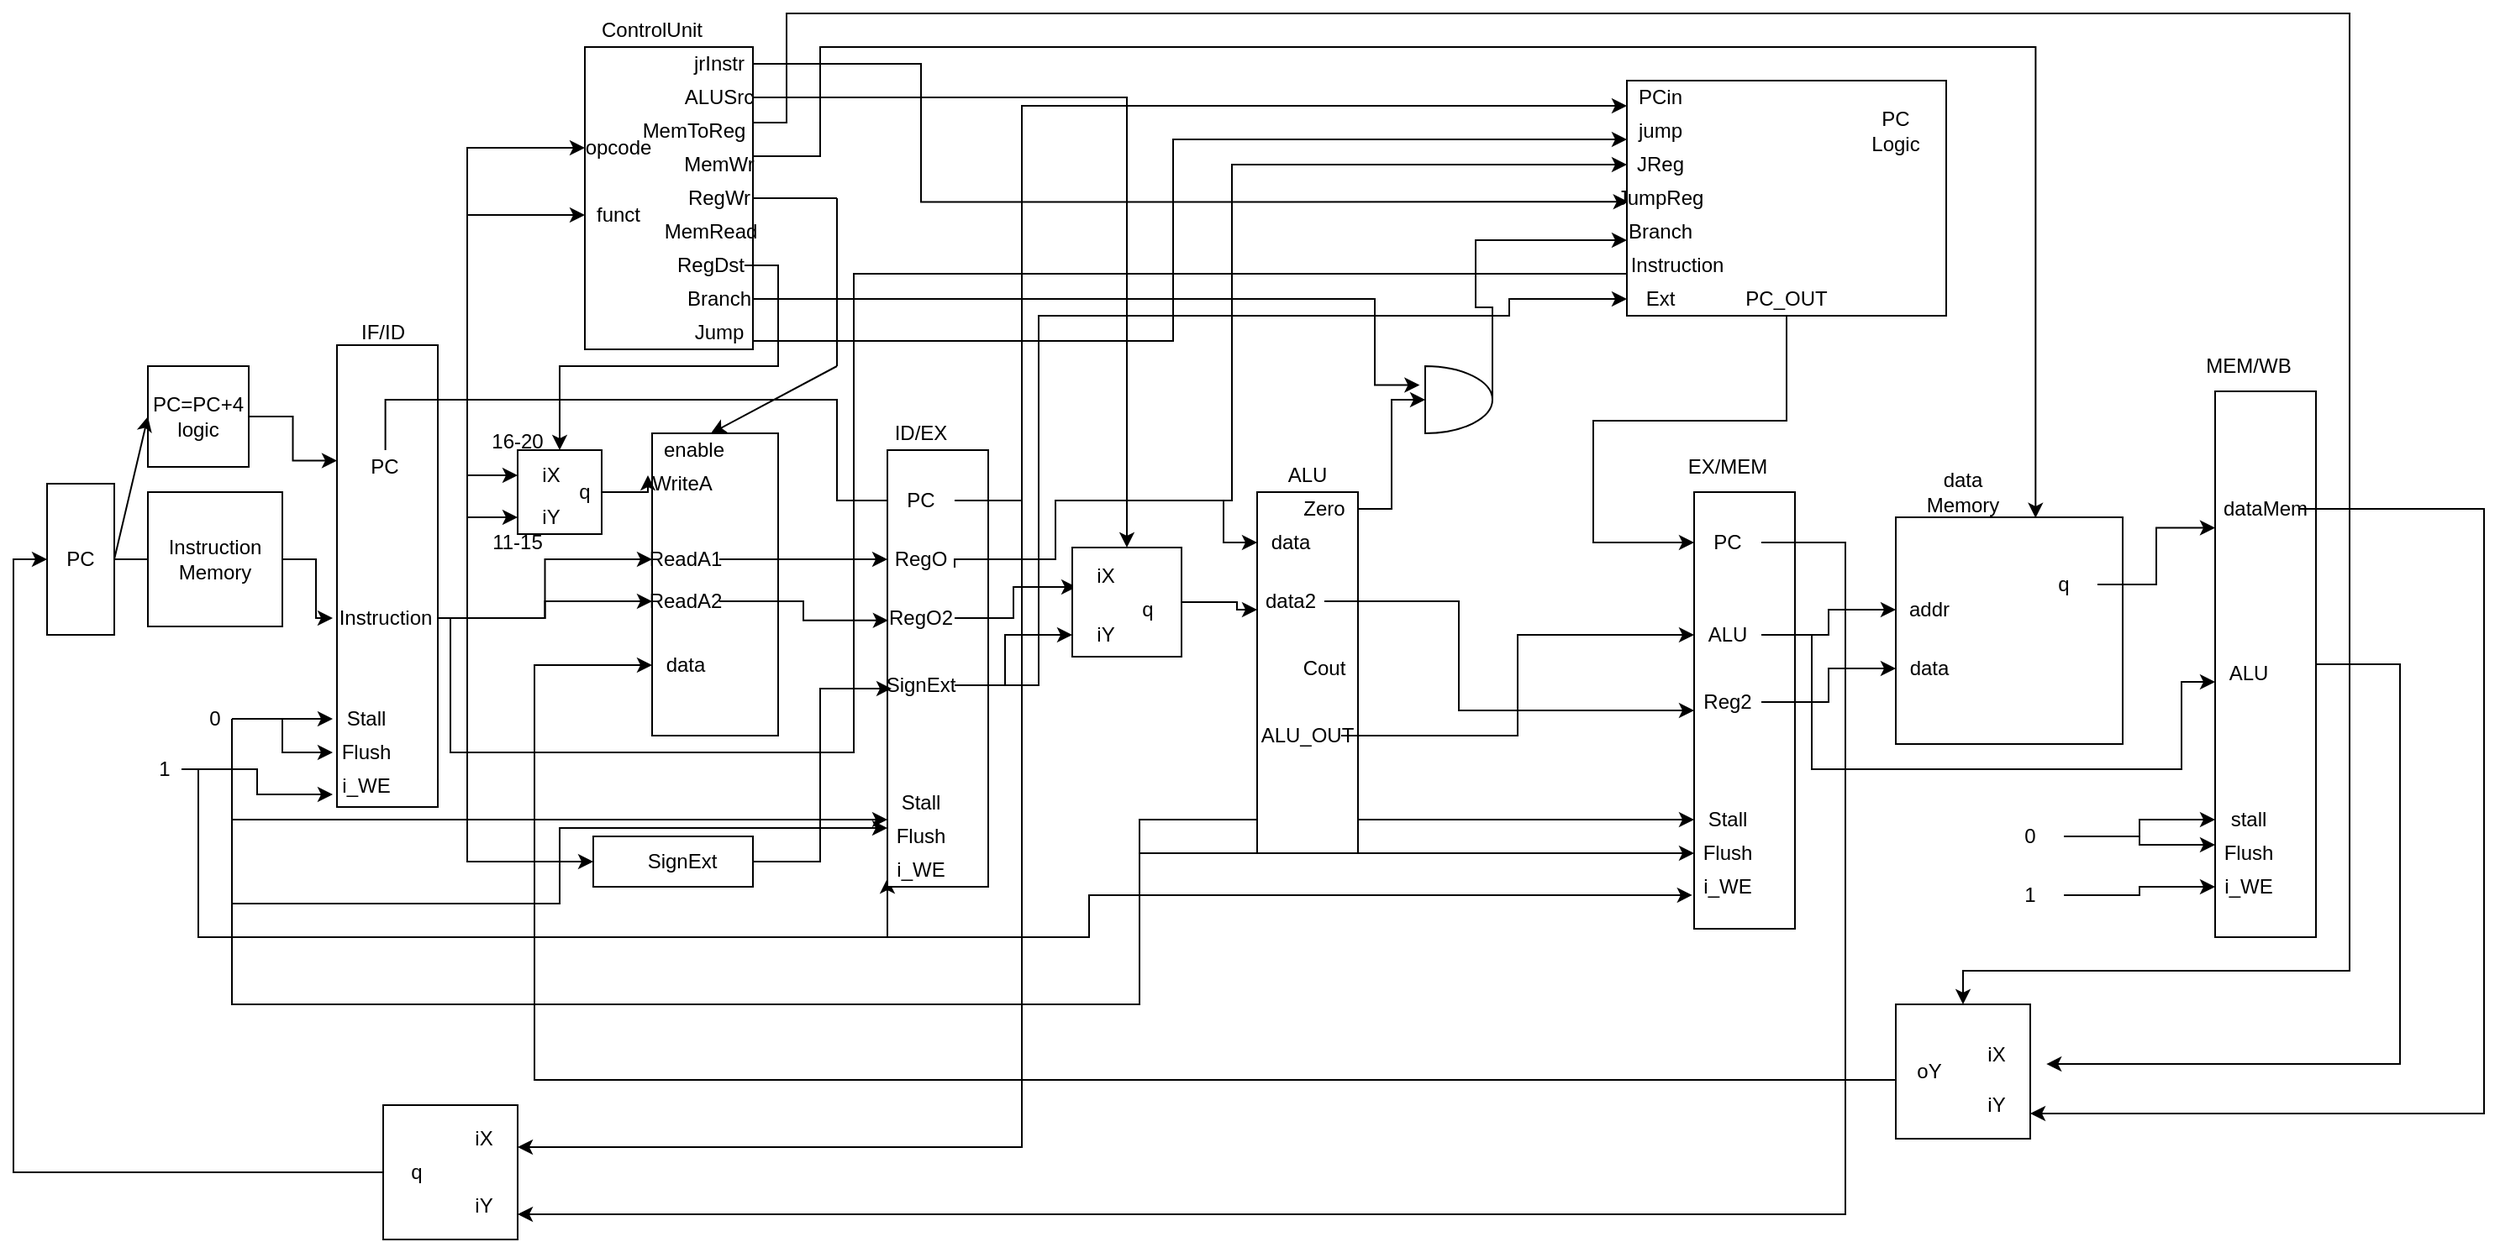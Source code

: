 <mxfile version="13.9.6" type="google"><diagram id="ndDRJe7WJ6KSPWwkgQ4F" name="Page-1"><mxGraphModel dx="1468" dy="739" grid="1" gridSize="10" guides="1" tooltips="1" connect="1" arrows="1" fold="1" page="1" pageScale="1" pageWidth="1600" pageHeight="1600" math="0" shadow="0"><root><mxCell id="0"/><mxCell id="1" parent="0"/><mxCell id="_NeTE5rTKOByH7J8BRmV-8" value="" style="rounded=0;whiteSpace=wrap;html=1;rotation=-90;" vertex="1" parent="1"><mxGeometry x="115" y="315" width="275" height="60" as="geometry"/></mxCell><mxCell id="_NeTE5rTKOByH7J8BRmV-23" value="" style="rounded=0;whiteSpace=wrap;html=1;direction=south;" vertex="1" parent="1"><mxGeometry x="370" y="30" width="100" height="180" as="geometry"/></mxCell><mxCell id="_NeTE5rTKOByH7J8BRmV-2" value="PC" style="rounded=0;whiteSpace=wrap;html=1;direction=south;" vertex="1" parent="1"><mxGeometry x="50" y="290" width="40" height="90" as="geometry"/></mxCell><mxCell id="_NeTE5rTKOByH7J8BRmV-51" style="edgeStyle=orthogonalEdgeStyle;rounded=0;orthogonalLoop=1;jettySize=auto;html=1;entryX=0;entryY=0.5;entryDx=0;entryDy=0;" edge="1" parent="1" source="_NeTE5rTKOByH7J8BRmV-3" target="_NeTE5rTKOByH7J8BRmV-11"><mxGeometry relative="1" as="geometry"/></mxCell><mxCell id="_NeTE5rTKOByH7J8BRmV-3" value="Instruction Memory" style="whiteSpace=wrap;html=1;aspect=fixed;" vertex="1" parent="1"><mxGeometry x="110" y="295" width="80" height="80" as="geometry"/></mxCell><mxCell id="_NeTE5rTKOByH7J8BRmV-4" value="" style="endArrow=none;html=1;exitX=0.5;exitY=0;exitDx=0;exitDy=0;entryX=0;entryY=0.5;entryDx=0;entryDy=0;" edge="1" parent="1" source="_NeTE5rTKOByH7J8BRmV-2" target="_NeTE5rTKOByH7J8BRmV-3"><mxGeometry width="50" height="50" relative="1" as="geometry"><mxPoint x="400" y="370" as="sourcePoint"/><mxPoint x="450" y="320" as="targetPoint"/><Array as="points"/></mxGeometry></mxCell><mxCell id="_NeTE5rTKOByH7J8BRmV-12" style="edgeStyle=orthogonalEdgeStyle;rounded=0;orthogonalLoop=1;jettySize=auto;html=1;exitX=1;exitY=0.5;exitDx=0;exitDy=0;entryX=0.75;entryY=0;entryDx=0;entryDy=0;" edge="1" parent="1" source="_NeTE5rTKOByH7J8BRmV-5" target="_NeTE5rTKOByH7J8BRmV-8"><mxGeometry relative="1" as="geometry"/></mxCell><mxCell id="_NeTE5rTKOByH7J8BRmV-5" value="PC=PC+4 logic" style="whiteSpace=wrap;html=1;aspect=fixed;" vertex="1" parent="1"><mxGeometry x="110" y="220" width="60" height="60" as="geometry"/></mxCell><mxCell id="_NeTE5rTKOByH7J8BRmV-7" value="" style="endArrow=classic;html=1;entryX=0;entryY=0.5;entryDx=0;entryDy=0;exitX=0.5;exitY=0;exitDx=0;exitDy=0;" edge="1" parent="1" source="_NeTE5rTKOByH7J8BRmV-2" target="_NeTE5rTKOByH7J8BRmV-5"><mxGeometry width="50" height="50" relative="1" as="geometry"><mxPoint x="400" y="360" as="sourcePoint"/><mxPoint x="450" y="310" as="targetPoint"/><Array as="points"/></mxGeometry></mxCell><mxCell id="_NeTE5rTKOByH7J8BRmV-9" value="IF/ID" style="text;html=1;strokeColor=none;fillColor=none;align=center;verticalAlign=middle;whiteSpace=wrap;rounded=0;" vertex="1" parent="1"><mxGeometry x="230" y="190" width="40" height="20" as="geometry"/></mxCell><mxCell id="_NeTE5rTKOByH7J8BRmV-77" style="edgeStyle=orthogonalEdgeStyle;rounded=0;orthogonalLoop=1;jettySize=auto;html=1;entryX=0.123;entryY=0.958;entryDx=0;entryDy=0;entryPerimeter=0;" edge="1" parent="1" source="_NeTE5rTKOByH7J8BRmV-10" target="_NeTE5rTKOByH7J8BRmV-72"><mxGeometry relative="1" as="geometry"><Array as="points"><mxPoint x="251" y="240"/><mxPoint x="520" y="240"/><mxPoint x="520" y="300"/><mxPoint x="585" y="300"/><mxPoint x="585" y="302"/></Array></mxGeometry></mxCell><mxCell id="_NeTE5rTKOByH7J8BRmV-10" value="PC" style="text;html=1;strokeColor=none;fillColor=none;align=center;verticalAlign=middle;whiteSpace=wrap;rounded=0;" vertex="1" parent="1"><mxGeometry x="231.25" y="270" width="40" height="20" as="geometry"/></mxCell><mxCell id="_NeTE5rTKOByH7J8BRmV-20" style="edgeStyle=orthogonalEdgeStyle;rounded=0;orthogonalLoop=1;jettySize=auto;html=1;entryX=0;entryY=0.5;entryDx=0;entryDy=0;" edge="1" parent="1" source="_NeTE5rTKOByH7J8BRmV-11" target="_NeTE5rTKOByH7J8BRmV-17"><mxGeometry relative="1" as="geometry"><Array as="points"><mxPoint x="300" y="370"/><mxPoint x="300" y="130"/></Array></mxGeometry></mxCell><mxCell id="_NeTE5rTKOByH7J8BRmV-21" style="edgeStyle=orthogonalEdgeStyle;rounded=0;orthogonalLoop=1;jettySize=auto;html=1;exitX=1;exitY=0.5;exitDx=0;exitDy=0;entryX=0;entryY=0.5;entryDx=0;entryDy=0;" edge="1" parent="1" source="_NeTE5rTKOByH7J8BRmV-11" target="_NeTE5rTKOByH7J8BRmV-18"><mxGeometry relative="1" as="geometry"><Array as="points"><mxPoint x="300" y="370"/><mxPoint x="300" y="90"/></Array></mxGeometry></mxCell><mxCell id="_NeTE5rTKOByH7J8BRmV-44" style="edgeStyle=orthogonalEdgeStyle;rounded=0;orthogonalLoop=1;jettySize=auto;html=1;exitX=1;exitY=0.5;exitDx=0;exitDy=0;entryX=0;entryY=0.5;entryDx=0;entryDy=0;" edge="1" parent="1" source="_NeTE5rTKOByH7J8BRmV-11" target="_NeTE5rTKOByH7J8BRmV-42"><mxGeometry relative="1" as="geometry"><Array as="points"><mxPoint x="300" y="370"/><mxPoint x="300" y="285"/></Array></mxGeometry></mxCell><mxCell id="_NeTE5rTKOByH7J8BRmV-45" style="edgeStyle=orthogonalEdgeStyle;rounded=0;orthogonalLoop=1;jettySize=auto;html=1;exitX=1;exitY=0.5;exitDx=0;exitDy=0;entryX=0;entryY=0.5;entryDx=0;entryDy=0;" edge="1" parent="1" source="_NeTE5rTKOByH7J8BRmV-11" target="_NeTE5rTKOByH7J8BRmV-43"><mxGeometry relative="1" as="geometry"><Array as="points"><mxPoint x="300" y="370"/><mxPoint x="300" y="310"/></Array></mxGeometry></mxCell><mxCell id="_NeTE5rTKOByH7J8BRmV-70" style="edgeStyle=orthogonalEdgeStyle;rounded=0;orthogonalLoop=1;jettySize=auto;html=1;exitX=1;exitY=0.5;exitDx=0;exitDy=0;entryX=0;entryY=0.5;entryDx=0;entryDy=0;" edge="1" parent="1" source="_NeTE5rTKOByH7J8BRmV-11" target="_NeTE5rTKOByH7J8BRmV-56"><mxGeometry relative="1" as="geometry"/></mxCell><mxCell id="_NeTE5rTKOByH7J8BRmV-71" style="edgeStyle=orthogonalEdgeStyle;rounded=0;orthogonalLoop=1;jettySize=auto;html=1;entryX=0;entryY=0.5;entryDx=0;entryDy=0;" edge="1" parent="1" source="_NeTE5rTKOByH7J8BRmV-11" target="_NeTE5rTKOByH7J8BRmV-57"><mxGeometry relative="1" as="geometry"/></mxCell><mxCell id="_NeTE5rTKOByH7J8BRmV-75" style="edgeStyle=orthogonalEdgeStyle;rounded=0;orthogonalLoop=1;jettySize=auto;html=1;exitX=1;exitY=0.5;exitDx=0;exitDy=0;entryX=0;entryY=0.5;entryDx=0;entryDy=0;" edge="1" parent="1" source="_NeTE5rTKOByH7J8BRmV-11" target="_NeTE5rTKOByH7J8BRmV-73"><mxGeometry relative="1" as="geometry"><Array as="points"><mxPoint x="300" y="370"/><mxPoint x="300" y="515"/></Array></mxGeometry></mxCell><mxCell id="_NeTE5rTKOByH7J8BRmV-122" style="edgeStyle=orthogonalEdgeStyle;rounded=0;orthogonalLoop=1;jettySize=auto;html=1;entryX=0;entryY=0.75;entryDx=0;entryDy=0;" edge="1" parent="1" source="_NeTE5rTKOByH7J8BRmV-11" target="_NeTE5rTKOByH7J8BRmV-121"><mxGeometry relative="1" as="geometry"><Array as="points"><mxPoint x="290" y="370"/><mxPoint x="290" y="450"/><mxPoint x="530" y="450"/><mxPoint x="530" y="165"/></Array></mxGeometry></mxCell><mxCell id="_NeTE5rTKOByH7J8BRmV-11" value="Instruction" style="text;html=1;strokeColor=none;fillColor=none;align=center;verticalAlign=middle;whiteSpace=wrap;rounded=0;" vertex="1" parent="1"><mxGeometry x="220" y="350" width="62.5" height="40" as="geometry"/></mxCell><mxCell id="_NeTE5rTKOByH7J8BRmV-16" value="ControlUnit" style="text;html=1;strokeColor=none;fillColor=none;align=center;verticalAlign=middle;whiteSpace=wrap;rounded=0;" vertex="1" parent="1"><mxGeometry x="390" y="10" width="40" height="20" as="geometry"/></mxCell><mxCell id="_NeTE5rTKOByH7J8BRmV-17" value="funct" style="text;html=1;strokeColor=none;fillColor=none;align=center;verticalAlign=middle;whiteSpace=wrap;rounded=0;" vertex="1" parent="1"><mxGeometry x="370" y="120" width="40" height="20" as="geometry"/></mxCell><mxCell id="_NeTE5rTKOByH7J8BRmV-18" value="opcode" style="text;html=1;strokeColor=none;fillColor=none;align=center;verticalAlign=middle;whiteSpace=wrap;rounded=0;" vertex="1" parent="1"><mxGeometry x="370" y="80" width="40" height="20" as="geometry"/></mxCell><mxCell id="_NeTE5rTKOByH7J8BRmV-120" style="edgeStyle=orthogonalEdgeStyle;rounded=0;orthogonalLoop=1;jettySize=auto;html=1;entryX=0.022;entryY=-0.391;entryDx=0;entryDy=0;entryPerimeter=0;" edge="1" parent="1" source="_NeTE5rTKOByH7J8BRmV-22" target="_NeTE5rTKOByH7J8BRmV-113"><mxGeometry relative="1" as="geometry"><Array as="points"><mxPoint x="570" y="40"/><mxPoint x="570" y="122"/></Array></mxGeometry></mxCell><mxCell id="_NeTE5rTKOByH7J8BRmV-22" value="jrInstr" style="text;html=1;strokeColor=none;fillColor=none;align=center;verticalAlign=middle;whiteSpace=wrap;rounded=0;" vertex="1" parent="1"><mxGeometry x="430" y="30" width="40" height="20" as="geometry"/></mxCell><mxCell id="_NeTE5rTKOByH7J8BRmV-94" style="edgeStyle=orthogonalEdgeStyle;rounded=0;orthogonalLoop=1;jettySize=auto;html=1;entryX=0.5;entryY=0;entryDx=0;entryDy=0;" edge="1" parent="1" source="_NeTE5rTKOByH7J8BRmV-24" target="_NeTE5rTKOByH7J8BRmV-91"><mxGeometry relative="1" as="geometry"><Array as="points"><mxPoint x="692" y="60"/></Array></mxGeometry></mxCell><mxCell id="_NeTE5rTKOByH7J8BRmV-24" value="ALUSrc" style="text;html=1;strokeColor=none;fillColor=none;align=center;verticalAlign=middle;whiteSpace=wrap;rounded=0;" vertex="1" parent="1"><mxGeometry x="430" y="50" width="40" height="20" as="geometry"/></mxCell><mxCell id="_NeTE5rTKOByH7J8BRmV-170" style="edgeStyle=orthogonalEdgeStyle;rounded=0;orthogonalLoop=1;jettySize=auto;html=1;exitX=1;exitY=0.25;exitDx=0;exitDy=0;entryX=0.5;entryY=0;entryDx=0;entryDy=0;" edge="1" parent="1" source="_NeTE5rTKOByH7J8BRmV-25" target="_NeTE5rTKOByH7J8BRmV-167"><mxGeometry relative="1" as="geometry"><Array as="points"><mxPoint x="490" y="75"/><mxPoint x="490" y="10"/><mxPoint x="1420" y="10"/><mxPoint x="1420" y="580"/></Array></mxGeometry></mxCell><mxCell id="_NeTE5rTKOByH7J8BRmV-25" value="MemToReg" style="text;html=1;strokeColor=none;fillColor=none;align=center;verticalAlign=middle;whiteSpace=wrap;rounded=0;" vertex="1" parent="1"><mxGeometry x="400" y="70" width="70" height="20" as="geometry"/></mxCell><mxCell id="_NeTE5rTKOByH7J8BRmV-151" style="edgeStyle=orthogonalEdgeStyle;rounded=0;orthogonalLoop=1;jettySize=auto;html=1;exitX=1;exitY=0.25;exitDx=0;exitDy=0;entryX=0.616;entryY=0.003;entryDx=0;entryDy=0;entryPerimeter=0;" edge="1" parent="1" source="_NeTE5rTKOByH7J8BRmV-26" target="_NeTE5rTKOByH7J8BRmV-145"><mxGeometry relative="1" as="geometry"><Array as="points"><mxPoint x="510" y="95"/><mxPoint x="510" y="30"/><mxPoint x="1233" y="30"/></Array></mxGeometry></mxCell><mxCell id="_NeTE5rTKOByH7J8BRmV-26" value="MemWr" style="text;html=1;strokeColor=none;fillColor=none;align=center;verticalAlign=middle;whiteSpace=wrap;rounded=0;" vertex="1" parent="1"><mxGeometry x="430" y="90" width="40" height="20" as="geometry"/></mxCell><mxCell id="_NeTE5rTKOByH7J8BRmV-27" value="RegWr" style="text;html=1;strokeColor=none;fillColor=none;align=center;verticalAlign=middle;whiteSpace=wrap;rounded=0;" vertex="1" parent="1"><mxGeometry x="430" y="110" width="40" height="20" as="geometry"/></mxCell><mxCell id="_NeTE5rTKOByH7J8BRmV-28" value="i_WE" style="text;html=1;strokeColor=none;fillColor=none;align=center;verticalAlign=middle;whiteSpace=wrap;rounded=0;" vertex="1" parent="1"><mxGeometry x="220" y="460" width="40" height="20" as="geometry"/></mxCell><mxCell id="_NeTE5rTKOByH7J8BRmV-29" value="Flush" style="text;html=1;strokeColor=none;fillColor=none;align=center;verticalAlign=middle;whiteSpace=wrap;rounded=0;" vertex="1" parent="1"><mxGeometry x="220" y="440" width="40" height="20" as="geometry"/></mxCell><mxCell id="_NeTE5rTKOByH7J8BRmV-30" value="Stall" style="text;html=1;strokeColor=none;fillColor=none;align=center;verticalAlign=middle;whiteSpace=wrap;rounded=0;" vertex="1" parent="1"><mxGeometry x="220" y="420" width="40" height="20" as="geometry"/></mxCell><mxCell id="_NeTE5rTKOByH7J8BRmV-32" style="edgeStyle=orthogonalEdgeStyle;rounded=0;orthogonalLoop=1;jettySize=auto;html=1;entryX=0;entryY=0.5;entryDx=0;entryDy=0;" edge="1" parent="1" source="_NeTE5rTKOByH7J8BRmV-31" target="_NeTE5rTKOByH7J8BRmV-30"><mxGeometry relative="1" as="geometry"/></mxCell><mxCell id="_NeTE5rTKOByH7J8BRmV-33" style="edgeStyle=orthogonalEdgeStyle;rounded=0;orthogonalLoop=1;jettySize=auto;html=1;exitX=1;exitY=0.5;exitDx=0;exitDy=0;entryX=0;entryY=0.5;entryDx=0;entryDy=0;" edge="1" parent="1" source="_NeTE5rTKOByH7J8BRmV-31" target="_NeTE5rTKOByH7J8BRmV-29"><mxGeometry relative="1" as="geometry"/></mxCell><mxCell id="_NeTE5rTKOByH7J8BRmV-88" style="edgeStyle=orthogonalEdgeStyle;rounded=0;orthogonalLoop=1;jettySize=auto;html=1;exitX=1;exitY=0.5;exitDx=0;exitDy=0;entryX=0;entryY=0.25;entryDx=0;entryDy=0;" edge="1" parent="1" source="_NeTE5rTKOByH7J8BRmV-31" target="_NeTE5rTKOByH7J8BRmV-86"><mxGeometry relative="1" as="geometry"><Array as="points"><mxPoint x="160" y="540"/><mxPoint x="355" y="540"/><mxPoint x="355" y="495"/></Array></mxGeometry></mxCell><mxCell id="_NeTE5rTKOByH7J8BRmV-89" style="edgeStyle=orthogonalEdgeStyle;rounded=0;orthogonalLoop=1;jettySize=auto;html=1;entryX=0;entryY=0;entryDx=0;entryDy=0;" edge="1" parent="1" source="_NeTE5rTKOByH7J8BRmV-31" target="_NeTE5rTKOByH7J8BRmV-86"><mxGeometry relative="1" as="geometry"><Array as="points"><mxPoint x="160" y="490"/></Array></mxGeometry></mxCell><mxCell id="_NeTE5rTKOByH7J8BRmV-142" style="edgeStyle=orthogonalEdgeStyle;rounded=0;orthogonalLoop=1;jettySize=auto;html=1;entryX=0;entryY=0.5;entryDx=0;entryDy=0;" edge="1" parent="1" source="_NeTE5rTKOByH7J8BRmV-31" target="_NeTE5rTKOByH7J8BRmV-139"><mxGeometry relative="1" as="geometry"><Array as="points"><mxPoint x="160" y="600"/><mxPoint x="700" y="600"/><mxPoint x="700" y="510"/></Array></mxGeometry></mxCell><mxCell id="_NeTE5rTKOByH7J8BRmV-143" style="edgeStyle=orthogonalEdgeStyle;rounded=0;orthogonalLoop=1;jettySize=auto;html=1;entryX=0;entryY=0.5;entryDx=0;entryDy=0;" edge="1" parent="1" source="_NeTE5rTKOByH7J8BRmV-31" target="_NeTE5rTKOByH7J8BRmV-138"><mxGeometry relative="1" as="geometry"><Array as="points"><mxPoint x="160" y="600"/><mxPoint x="700" y="600"/><mxPoint x="700" y="490"/></Array></mxGeometry></mxCell><mxCell id="_NeTE5rTKOByH7J8BRmV-31" value="0" style="text;html=1;strokeColor=none;fillColor=none;align=center;verticalAlign=middle;whiteSpace=wrap;rounded=0;" vertex="1" parent="1"><mxGeometry x="140" y="420" width="20" height="20" as="geometry"/></mxCell><mxCell id="_NeTE5rTKOByH7J8BRmV-35" style="edgeStyle=orthogonalEdgeStyle;rounded=0;orthogonalLoop=1;jettySize=auto;html=1;entryX=0;entryY=0.75;entryDx=0;entryDy=0;" edge="1" parent="1" source="_NeTE5rTKOByH7J8BRmV-34" target="_NeTE5rTKOByH7J8BRmV-28"><mxGeometry relative="1" as="geometry"/></mxCell><mxCell id="_NeTE5rTKOByH7J8BRmV-90" style="edgeStyle=orthogonalEdgeStyle;rounded=0;orthogonalLoop=1;jettySize=auto;html=1;entryX=0;entryY=0.75;entryDx=0;entryDy=0;" edge="1" parent="1" source="_NeTE5rTKOByH7J8BRmV-34" target="_NeTE5rTKOByH7J8BRmV-87"><mxGeometry relative="1" as="geometry"><Array as="points"><mxPoint x="140" y="460"/><mxPoint x="140" y="560"/><mxPoint x="550" y="560"/></Array></mxGeometry></mxCell><mxCell id="_NeTE5rTKOByH7J8BRmV-141" style="edgeStyle=orthogonalEdgeStyle;rounded=0;orthogonalLoop=1;jettySize=auto;html=1;entryX=0.923;entryY=1.018;entryDx=0;entryDy=0;entryPerimeter=0;" edge="1" parent="1" source="_NeTE5rTKOByH7J8BRmV-34" target="_NeTE5rTKOByH7J8BRmV-128"><mxGeometry relative="1" as="geometry"><Array as="points"><mxPoint x="140" y="460"/><mxPoint x="140" y="560"/><mxPoint x="670" y="560"/><mxPoint x="670" y="535"/></Array></mxGeometry></mxCell><mxCell id="_NeTE5rTKOByH7J8BRmV-34" value="1" style="text;html=1;strokeColor=none;fillColor=none;align=center;verticalAlign=middle;whiteSpace=wrap;rounded=0;" vertex="1" parent="1"><mxGeometry x="110" y="450" width="20" height="20" as="geometry"/></mxCell><mxCell id="_NeTE5rTKOByH7J8BRmV-37" value="MemRead" style="text;html=1;strokeColor=none;fillColor=none;align=center;verticalAlign=middle;whiteSpace=wrap;rounded=0;" vertex="1" parent="1"><mxGeometry x="425" y="130" width="40" height="20" as="geometry"/></mxCell><mxCell id="_NeTE5rTKOByH7J8BRmV-49" style="edgeStyle=orthogonalEdgeStyle;rounded=0;orthogonalLoop=1;jettySize=auto;html=1;exitX=1;exitY=0.5;exitDx=0;exitDy=0;entryX=0.5;entryY=0;entryDx=0;entryDy=0;" edge="1" parent="1" source="_NeTE5rTKOByH7J8BRmV-38" target="_NeTE5rTKOByH7J8BRmV-41"><mxGeometry relative="1" as="geometry"/></mxCell><mxCell id="_NeTE5rTKOByH7J8BRmV-38" value="RegDst" style="text;html=1;strokeColor=none;fillColor=none;align=center;verticalAlign=middle;whiteSpace=wrap;rounded=0;" vertex="1" parent="1"><mxGeometry x="425" y="150" width="40" height="20" as="geometry"/></mxCell><mxCell id="_NeTE5rTKOByH7J8BRmV-110" style="edgeStyle=orthogonalEdgeStyle;rounded=0;orthogonalLoop=1;jettySize=auto;html=1;exitX=1;exitY=0.5;exitDx=0;exitDy=0;entryX=0.718;entryY=-0.083;entryDx=0;entryDy=0;entryPerimeter=0;" edge="1" parent="1" source="_NeTE5rTKOByH7J8BRmV-39" target="_NeTE5rTKOByH7J8BRmV-108"><mxGeometry relative="1" as="geometry"><Array as="points"><mxPoint x="840" y="180"/><mxPoint x="840" y="231"/></Array></mxGeometry></mxCell><mxCell id="_NeTE5rTKOByH7J8BRmV-39" value="Branch" style="text;html=1;strokeColor=none;fillColor=none;align=center;verticalAlign=middle;whiteSpace=wrap;rounded=0;" vertex="1" parent="1"><mxGeometry x="430" y="170" width="40" height="20" as="geometry"/></mxCell><mxCell id="_NeTE5rTKOByH7J8BRmV-116" style="edgeStyle=orthogonalEdgeStyle;rounded=0;orthogonalLoop=1;jettySize=auto;html=1;exitX=1;exitY=0.75;exitDx=0;exitDy=0;entryX=0;entryY=0.75;entryDx=0;entryDy=0;" edge="1" parent="1" source="_NeTE5rTKOByH7J8BRmV-40" target="_NeTE5rTKOByH7J8BRmV-115"><mxGeometry relative="1" as="geometry"><Array as="points"><mxPoint x="720" y="205"/><mxPoint x="720" y="85"/></Array></mxGeometry></mxCell><mxCell id="_NeTE5rTKOByH7J8BRmV-40" value="Jump" style="text;html=1;strokeColor=none;fillColor=none;align=center;verticalAlign=middle;whiteSpace=wrap;rounded=0;" vertex="1" parent="1"><mxGeometry x="430" y="190" width="40" height="20" as="geometry"/></mxCell><mxCell id="_NeTE5rTKOByH7J8BRmV-41" value="" style="whiteSpace=wrap;html=1;aspect=fixed;" vertex="1" parent="1"><mxGeometry x="330" y="270" width="50" height="50" as="geometry"/></mxCell><mxCell id="_NeTE5rTKOByH7J8BRmV-42" value="iX" style="text;html=1;strokeColor=none;fillColor=none;align=center;verticalAlign=middle;whiteSpace=wrap;rounded=0;" vertex="1" parent="1"><mxGeometry x="330" y="275" width="40" height="20" as="geometry"/></mxCell><mxCell id="_NeTE5rTKOByH7J8BRmV-43" value="iY" style="text;html=1;strokeColor=none;fillColor=none;align=center;verticalAlign=middle;whiteSpace=wrap;rounded=0;" vertex="1" parent="1"><mxGeometry x="330" y="300" width="40" height="20" as="geometry"/></mxCell><mxCell id="_NeTE5rTKOByH7J8BRmV-46" value="16-20" style="text;html=1;strokeColor=none;fillColor=none;align=center;verticalAlign=middle;whiteSpace=wrap;rounded=0;" vertex="1" parent="1"><mxGeometry x="310" y="255" width="40" height="20" as="geometry"/></mxCell><mxCell id="_NeTE5rTKOByH7J8BRmV-48" value="11-15" style="text;html=1;strokeColor=none;fillColor=none;align=center;verticalAlign=middle;whiteSpace=wrap;rounded=0;" vertex="1" parent="1"><mxGeometry x="310" y="315" width="40" height="20" as="geometry"/></mxCell><mxCell id="_NeTE5rTKOByH7J8BRmV-55" value="" style="rounded=0;whiteSpace=wrap;html=1;direction=south;" vertex="1" parent="1"><mxGeometry x="410" y="260" width="75" height="180" as="geometry"/></mxCell><mxCell id="_NeTE5rTKOByH7J8BRmV-84" style="edgeStyle=orthogonalEdgeStyle;rounded=0;orthogonalLoop=1;jettySize=auto;html=1;entryX=0.25;entryY=1;entryDx=0;entryDy=0;" edge="1" parent="1" source="_NeTE5rTKOByH7J8BRmV-56" target="_NeTE5rTKOByH7J8BRmV-72"><mxGeometry relative="1" as="geometry"/></mxCell><mxCell id="_NeTE5rTKOByH7J8BRmV-56" value="ReadA1" style="text;html=1;strokeColor=none;fillColor=none;align=center;verticalAlign=middle;whiteSpace=wrap;rounded=0;" vertex="1" parent="1"><mxGeometry x="410" y="325" width="40" height="20" as="geometry"/></mxCell><mxCell id="_NeTE5rTKOByH7J8BRmV-83" style="edgeStyle=orthogonalEdgeStyle;rounded=0;orthogonalLoop=1;jettySize=auto;html=1;entryX=0.39;entryY=0.993;entryDx=0;entryDy=0;entryPerimeter=0;" edge="1" parent="1" source="_NeTE5rTKOByH7J8BRmV-57" target="_NeTE5rTKOByH7J8BRmV-72"><mxGeometry relative="1" as="geometry"/></mxCell><mxCell id="_NeTE5rTKOByH7J8BRmV-57" value="ReadA2" style="text;html=1;strokeColor=none;fillColor=none;align=center;verticalAlign=middle;whiteSpace=wrap;rounded=0;" vertex="1" parent="1"><mxGeometry x="410" y="350" width="40" height="20" as="geometry"/></mxCell><mxCell id="_NeTE5rTKOByH7J8BRmV-58" value="WriteA" style="text;html=1;strokeColor=none;fillColor=none;align=center;verticalAlign=middle;whiteSpace=wrap;rounded=0;" vertex="1" parent="1"><mxGeometry x="407.5" y="280" width="40" height="20" as="geometry"/></mxCell><mxCell id="_NeTE5rTKOByH7J8BRmV-60" style="edgeStyle=orthogonalEdgeStyle;rounded=0;orthogonalLoop=1;jettySize=auto;html=1;exitX=1;exitY=0.5;exitDx=0;exitDy=0;entryX=0;entryY=0.25;entryDx=0;entryDy=0;" edge="1" parent="1" source="_NeTE5rTKOByH7J8BRmV-41" target="_NeTE5rTKOByH7J8BRmV-58"><mxGeometry relative="1" as="geometry"/></mxCell><mxCell id="_NeTE5rTKOByH7J8BRmV-63" value="enable" style="text;html=1;strokeColor=none;fillColor=none;align=center;verticalAlign=middle;whiteSpace=wrap;rounded=0;" vertex="1" parent="1"><mxGeometry x="415" y="260" width="40" height="20" as="geometry"/></mxCell><mxCell id="_NeTE5rTKOByH7J8BRmV-65" value="" style="endArrow=none;html=1;exitX=1;exitY=0.5;exitDx=0;exitDy=0;" edge="1" parent="1" source="_NeTE5rTKOByH7J8BRmV-27"><mxGeometry width="50" height="50" relative="1" as="geometry"><mxPoint x="520" y="240" as="sourcePoint"/><mxPoint x="520" y="120" as="targetPoint"/><Array as="points"/></mxGeometry></mxCell><mxCell id="_NeTE5rTKOByH7J8BRmV-69" value="" style="endArrow=classic;html=1;entryX=0.75;entryY=0;entryDx=0;entryDy=0;" edge="1" parent="1" target="_NeTE5rTKOByH7J8BRmV-63"><mxGeometry width="50" height="50" relative="1" as="geometry"><mxPoint x="520" y="220" as="sourcePoint"/><mxPoint x="450" y="280" as="targetPoint"/></mxGeometry></mxCell><mxCell id="_NeTE5rTKOByH7J8BRmV-72" value="" style="rounded=0;whiteSpace=wrap;html=1;direction=south;" vertex="1" parent="1"><mxGeometry x="550" y="270" width="60" height="260" as="geometry"/></mxCell><mxCell id="_NeTE5rTKOByH7J8BRmV-82" style="edgeStyle=orthogonalEdgeStyle;rounded=0;orthogonalLoop=1;jettySize=auto;html=1;entryX=0.546;entryY=0.958;entryDx=0;entryDy=0;entryPerimeter=0;" edge="1" parent="1" source="_NeTE5rTKOByH7J8BRmV-73" target="_NeTE5rTKOByH7J8BRmV-72"><mxGeometry relative="1" as="geometry"/></mxCell><mxCell id="_NeTE5rTKOByH7J8BRmV-73" value="" style="rounded=0;whiteSpace=wrap;html=1;" vertex="1" parent="1"><mxGeometry x="375" y="500" width="95" height="30" as="geometry"/></mxCell><mxCell id="_NeTE5rTKOByH7J8BRmV-74" value="SignExt" style="text;html=1;strokeColor=none;fillColor=none;align=center;verticalAlign=middle;whiteSpace=wrap;rounded=0;" vertex="1" parent="1"><mxGeometry x="408" y="505" width="40" height="20" as="geometry"/></mxCell><mxCell id="_NeTE5rTKOByH7J8BRmV-76" value="ID/EX" style="text;html=1;strokeColor=none;fillColor=none;align=center;verticalAlign=middle;whiteSpace=wrap;rounded=0;" vertex="1" parent="1"><mxGeometry x="550" y="250" width="40" height="20" as="geometry"/></mxCell><mxCell id="_NeTE5rTKOByH7J8BRmV-183" style="edgeStyle=orthogonalEdgeStyle;rounded=0;orthogonalLoop=1;jettySize=auto;html=1;entryX=1;entryY=0.75;entryDx=0;entryDy=0;" edge="1" parent="1" source="_NeTE5rTKOByH7J8BRmV-78" target="_NeTE5rTKOByH7J8BRmV-181"><mxGeometry relative="1" as="geometry"><Array as="points"><mxPoint x="630" y="300"/><mxPoint x="630" y="685"/></Array></mxGeometry></mxCell><mxCell id="_NeTE5rTKOByH7J8BRmV-196" style="edgeStyle=orthogonalEdgeStyle;rounded=0;orthogonalLoop=1;jettySize=auto;html=1;exitX=1;exitY=0.5;exitDx=0;exitDy=0;entryX=0;entryY=0.75;entryDx=0;entryDy=0;" edge="1" parent="1" source="_NeTE5rTKOByH7J8BRmV-78" target="_NeTE5rTKOByH7J8BRmV-189"><mxGeometry relative="1" as="geometry"><Array as="points"><mxPoint x="630" y="300"/><mxPoint x="630" y="65"/></Array></mxGeometry></mxCell><mxCell id="_NeTE5rTKOByH7J8BRmV-78" value="PC" style="text;html=1;strokeColor=none;fillColor=none;align=center;verticalAlign=middle;whiteSpace=wrap;rounded=0;" vertex="1" parent="1"><mxGeometry x="550" y="290" width="40" height="20" as="geometry"/></mxCell><mxCell id="_NeTE5rTKOByH7J8BRmV-104" style="edgeStyle=orthogonalEdgeStyle;rounded=0;orthogonalLoop=1;jettySize=auto;html=1;entryX=0;entryY=0.5;entryDx=0;entryDy=0;" edge="1" parent="1" source="_NeTE5rTKOByH7J8BRmV-79" target="_NeTE5rTKOByH7J8BRmV-102"><mxGeometry relative="1" as="geometry"><Array as="points"><mxPoint x="650" y="335"/><mxPoint x="650" y="300"/><mxPoint x="750" y="300"/><mxPoint x="750" y="325"/></Array></mxGeometry></mxCell><mxCell id="_NeTE5rTKOByH7J8BRmV-118" style="edgeStyle=orthogonalEdgeStyle;rounded=0;orthogonalLoop=1;jettySize=auto;html=1;exitX=1;exitY=0.75;exitDx=0;exitDy=0;entryX=0;entryY=0.5;entryDx=0;entryDy=0;" edge="1" parent="1" source="_NeTE5rTKOByH7J8BRmV-79" target="_NeTE5rTKOByH7J8BRmV-117"><mxGeometry relative="1" as="geometry"><Array as="points"><mxPoint x="590" y="335"/><mxPoint x="650" y="335"/><mxPoint x="650" y="300"/><mxPoint x="755" y="300"/><mxPoint x="755" y="100"/></Array></mxGeometry></mxCell><mxCell id="_NeTE5rTKOByH7J8BRmV-79" value="RegO" style="text;html=1;strokeColor=none;fillColor=none;align=center;verticalAlign=middle;whiteSpace=wrap;rounded=0;" vertex="1" parent="1"><mxGeometry x="550" y="325" width="40" height="20" as="geometry"/></mxCell><mxCell id="_NeTE5rTKOByH7J8BRmV-97" style="edgeStyle=orthogonalEdgeStyle;rounded=0;orthogonalLoop=1;jettySize=auto;html=1;entryX=0.039;entryY=0.362;entryDx=0;entryDy=0;entryPerimeter=0;" edge="1" parent="1" source="_NeTE5rTKOByH7J8BRmV-80" target="_NeTE5rTKOByH7J8BRmV-91"><mxGeometry relative="1" as="geometry"/></mxCell><mxCell id="_NeTE5rTKOByH7J8BRmV-80" value="RegO2" style="text;html=1;strokeColor=none;fillColor=none;align=center;verticalAlign=middle;whiteSpace=wrap;rounded=0;" vertex="1" parent="1"><mxGeometry x="550" y="360" width="40" height="20" as="geometry"/></mxCell><mxCell id="_NeTE5rTKOByH7J8BRmV-96" style="edgeStyle=orthogonalEdgeStyle;rounded=0;orthogonalLoop=1;jettySize=auto;html=1;entryX=0;entryY=0.5;entryDx=0;entryDy=0;" edge="1" parent="1" source="_NeTE5rTKOByH7J8BRmV-81" target="_NeTE5rTKOByH7J8BRmV-93"><mxGeometry relative="1" as="geometry"><mxPoint x="650" y="380" as="targetPoint"/><Array as="points"><mxPoint x="620" y="410"/><mxPoint x="620" y="380"/></Array></mxGeometry></mxCell><mxCell id="_NeTE5rTKOByH7J8BRmV-126" style="edgeStyle=orthogonalEdgeStyle;rounded=0;orthogonalLoop=1;jettySize=auto;html=1;entryX=0;entryY=0.5;entryDx=0;entryDy=0;" edge="1" parent="1" source="_NeTE5rTKOByH7J8BRmV-81" target="_NeTE5rTKOByH7J8BRmV-123"><mxGeometry relative="1" as="geometry"><Array as="points"><mxPoint x="640" y="410"/><mxPoint x="640" y="190"/><mxPoint x="920" y="190"/></Array></mxGeometry></mxCell><mxCell id="_NeTE5rTKOByH7J8BRmV-81" value="SignExt" style="text;html=1;strokeColor=none;fillColor=none;align=center;verticalAlign=middle;whiteSpace=wrap;rounded=0;" vertex="1" parent="1"><mxGeometry x="550" y="400" width="40" height="20" as="geometry"/></mxCell><mxCell id="_NeTE5rTKOByH7J8BRmV-85" value="Stall" style="text;html=1;strokeColor=none;fillColor=none;align=center;verticalAlign=middle;whiteSpace=wrap;rounded=0;" vertex="1" parent="1"><mxGeometry x="550" y="470" width="40" height="20" as="geometry"/></mxCell><mxCell id="_NeTE5rTKOByH7J8BRmV-86" value="Flush" style="text;html=1;strokeColor=none;fillColor=none;align=center;verticalAlign=middle;whiteSpace=wrap;rounded=0;" vertex="1" parent="1"><mxGeometry x="550" y="490" width="40" height="20" as="geometry"/></mxCell><mxCell id="_NeTE5rTKOByH7J8BRmV-87" value="i_WE" style="text;html=1;strokeColor=none;fillColor=none;align=center;verticalAlign=middle;whiteSpace=wrap;rounded=0;" vertex="1" parent="1"><mxGeometry x="550" y="510" width="40" height="20" as="geometry"/></mxCell><mxCell id="_NeTE5rTKOByH7J8BRmV-103" style="edgeStyle=orthogonalEdgeStyle;rounded=0;orthogonalLoop=1;jettySize=auto;html=1;exitX=1;exitY=0.5;exitDx=0;exitDy=0;entryX=0;entryY=0.75;entryDx=0;entryDy=0;" edge="1" parent="1" source="_NeTE5rTKOByH7J8BRmV-91" target="_NeTE5rTKOByH7J8BRmV-101"><mxGeometry relative="1" as="geometry"><Array as="points"><mxPoint x="758" y="360"/><mxPoint x="758" y="365"/></Array></mxGeometry></mxCell><mxCell id="_NeTE5rTKOByH7J8BRmV-91" value="" style="whiteSpace=wrap;html=1;aspect=fixed;" vertex="1" parent="1"><mxGeometry x="660" y="328" width="65" height="65" as="geometry"/></mxCell><mxCell id="_NeTE5rTKOByH7J8BRmV-92" value="iX" style="text;html=1;strokeColor=none;fillColor=none;align=center;verticalAlign=middle;whiteSpace=wrap;rounded=0;" vertex="1" parent="1"><mxGeometry x="660" y="335" width="40" height="20" as="geometry"/></mxCell><mxCell id="_NeTE5rTKOByH7J8BRmV-93" value="iY" style="text;html=1;strokeColor=none;fillColor=none;align=center;verticalAlign=middle;whiteSpace=wrap;rounded=0;" vertex="1" parent="1"><mxGeometry x="660" y="370" width="40" height="20" as="geometry"/></mxCell><mxCell id="_NeTE5rTKOByH7J8BRmV-99" value="" style="rounded=0;whiteSpace=wrap;html=1;direction=south;" vertex="1" parent="1"><mxGeometry x="770" y="295" width="60" height="215" as="geometry"/></mxCell><mxCell id="_NeTE5rTKOByH7J8BRmV-100" value="ALU" style="text;html=1;strokeColor=none;fillColor=none;align=center;verticalAlign=middle;whiteSpace=wrap;rounded=0;" vertex="1" parent="1"><mxGeometry x="780" y="275" width="40" height="20" as="geometry"/></mxCell><mxCell id="_NeTE5rTKOByH7J8BRmV-137" style="edgeStyle=orthogonalEdgeStyle;rounded=0;orthogonalLoop=1;jettySize=auto;html=1;entryX=0;entryY=0.75;entryDx=0;entryDy=0;" edge="1" parent="1" source="_NeTE5rTKOByH7J8BRmV-101" target="_NeTE5rTKOByH7J8BRmV-132"><mxGeometry relative="1" as="geometry"><Array as="points"><mxPoint x="890" y="360"/><mxPoint x="890" y="425"/></Array></mxGeometry></mxCell><mxCell id="_NeTE5rTKOByH7J8BRmV-101" value="data2" style="text;html=1;strokeColor=none;fillColor=none;align=center;verticalAlign=middle;whiteSpace=wrap;rounded=0;" vertex="1" parent="1"><mxGeometry x="770" y="350" width="40" height="20" as="geometry"/></mxCell><mxCell id="_NeTE5rTKOByH7J8BRmV-102" value="data" style="text;html=1;strokeColor=none;fillColor=none;align=center;verticalAlign=middle;whiteSpace=wrap;rounded=0;" vertex="1" parent="1"><mxGeometry x="770" y="315" width="40" height="20" as="geometry"/></mxCell><mxCell id="_NeTE5rTKOByH7J8BRmV-105" value="Cout" style="text;html=1;strokeColor=none;fillColor=none;align=center;verticalAlign=middle;whiteSpace=wrap;rounded=0;" vertex="1" parent="1"><mxGeometry x="790" y="390" width="40" height="20" as="geometry"/></mxCell><mxCell id="_NeTE5rTKOByH7J8BRmV-109" style="edgeStyle=orthogonalEdgeStyle;rounded=0;orthogonalLoop=1;jettySize=auto;html=1;exitX=1;exitY=0.5;exitDx=0;exitDy=0;entryX=0.5;entryY=0;entryDx=0;entryDy=0;entryPerimeter=0;" edge="1" parent="1" source="_NeTE5rTKOByH7J8BRmV-106" target="_NeTE5rTKOByH7J8BRmV-108"><mxGeometry relative="1" as="geometry"><mxPoint x="860" y="250" as="targetPoint"/></mxGeometry></mxCell><mxCell id="_NeTE5rTKOByH7J8BRmV-106" value="Zero" style="text;html=1;strokeColor=none;fillColor=none;align=center;verticalAlign=middle;whiteSpace=wrap;rounded=0;" vertex="1" parent="1"><mxGeometry x="790" y="295" width="40" height="20" as="geometry"/></mxCell><mxCell id="_NeTE5rTKOByH7J8BRmV-114" style="edgeStyle=orthogonalEdgeStyle;rounded=0;orthogonalLoop=1;jettySize=auto;html=1;exitX=0.5;exitY=1;exitDx=0;exitDy=0;exitPerimeter=0;entryX=0;entryY=0.75;entryDx=0;entryDy=0;" edge="1" parent="1" source="_NeTE5rTKOByH7J8BRmV-108" target="_NeTE5rTKOByH7J8BRmV-113"><mxGeometry relative="1" as="geometry"><Array as="points"><mxPoint x="910" y="185"/><mxPoint x="900" y="185"/><mxPoint x="900" y="145"/></Array></mxGeometry></mxCell><mxCell id="_NeTE5rTKOByH7J8BRmV-108" value="" style="verticalLabelPosition=bottom;verticalAlign=top;html=1;shape=mxgraph.basic.half_circle;rotation=-90;" vertex="1" parent="1"><mxGeometry x="870" y="220" width="40" height="40" as="geometry"/></mxCell><mxCell id="_NeTE5rTKOByH7J8BRmV-133" style="edgeStyle=orthogonalEdgeStyle;rounded=0;orthogonalLoop=1;jettySize=auto;html=1;entryX=0;entryY=0.5;entryDx=0;entryDy=0;" edge="1" parent="1" source="_NeTE5rTKOByH7J8BRmV-111" target="_NeTE5rTKOByH7J8BRmV-130"><mxGeometry relative="1" as="geometry"/></mxCell><mxCell id="_NeTE5rTKOByH7J8BRmV-111" value="" style="rounded=0;whiteSpace=wrap;html=1;" vertex="1" parent="1"><mxGeometry x="990" y="50" width="190" height="140" as="geometry"/></mxCell><mxCell id="_NeTE5rTKOByH7J8BRmV-112" value="PC Logic" style="text;html=1;strokeColor=none;fillColor=none;align=center;verticalAlign=middle;whiteSpace=wrap;rounded=0;" vertex="1" parent="1"><mxGeometry x="1130" y="70" width="40" height="20" as="geometry"/></mxCell><mxCell id="_NeTE5rTKOByH7J8BRmV-113" value="Branch" style="text;html=1;strokeColor=none;fillColor=none;align=center;verticalAlign=middle;whiteSpace=wrap;rounded=0;" vertex="1" parent="1"><mxGeometry x="990" y="130" width="40" height="20" as="geometry"/></mxCell><mxCell id="_NeTE5rTKOByH7J8BRmV-115" value="jump" style="text;html=1;strokeColor=none;fillColor=none;align=center;verticalAlign=middle;whiteSpace=wrap;rounded=0;" vertex="1" parent="1"><mxGeometry x="990" y="70" width="40" height="20" as="geometry"/></mxCell><mxCell id="_NeTE5rTKOByH7J8BRmV-117" value="JReg" style="text;html=1;strokeColor=none;fillColor=none;align=center;verticalAlign=middle;whiteSpace=wrap;rounded=0;" vertex="1" parent="1"><mxGeometry x="990" y="90" width="40" height="20" as="geometry"/></mxCell><mxCell id="_NeTE5rTKOByH7J8BRmV-119" value="JumpReg" style="text;html=1;strokeColor=none;fillColor=none;align=center;verticalAlign=middle;whiteSpace=wrap;rounded=0;" vertex="1" parent="1"><mxGeometry x="990" y="110" width="40" height="20" as="geometry"/></mxCell><mxCell id="_NeTE5rTKOByH7J8BRmV-121" value="Instruction" style="text;html=1;strokeColor=none;fillColor=none;align=center;verticalAlign=middle;whiteSpace=wrap;rounded=0;" vertex="1" parent="1"><mxGeometry x="1000" y="150" width="40" height="20" as="geometry"/></mxCell><mxCell id="_NeTE5rTKOByH7J8BRmV-123" value="Ext" style="text;html=1;strokeColor=none;fillColor=none;align=center;verticalAlign=middle;whiteSpace=wrap;rounded=0;" vertex="1" parent="1"><mxGeometry x="990" y="170" width="40" height="20" as="geometry"/></mxCell><mxCell id="_NeTE5rTKOByH7J8BRmV-125" value="" style="endArrow=none;html=1;" edge="1" parent="1"><mxGeometry width="50" height="50" relative="1" as="geometry"><mxPoint x="520" y="220" as="sourcePoint"/><mxPoint x="520" y="120" as="targetPoint"/></mxGeometry></mxCell><mxCell id="_NeTE5rTKOByH7J8BRmV-128" value="" style="rounded=0;whiteSpace=wrap;html=1;direction=south;" vertex="1" parent="1"><mxGeometry x="1030" y="295" width="60" height="260" as="geometry"/></mxCell><mxCell id="_NeTE5rTKOByH7J8BRmV-129" value="EX/MEM" style="text;html=1;strokeColor=none;fillColor=none;align=center;verticalAlign=middle;whiteSpace=wrap;rounded=0;" vertex="1" parent="1"><mxGeometry x="1030" y="270" width="40" height="20" as="geometry"/></mxCell><mxCell id="_NeTE5rTKOByH7J8BRmV-184" style="edgeStyle=orthogonalEdgeStyle;rounded=0;orthogonalLoop=1;jettySize=auto;html=1;entryX=1;entryY=0.75;entryDx=0;entryDy=0;" edge="1" parent="1" source="_NeTE5rTKOByH7J8BRmV-130" target="_NeTE5rTKOByH7J8BRmV-182"><mxGeometry relative="1" as="geometry"><Array as="points"><mxPoint x="1120" y="325"/><mxPoint x="1120" y="725"/></Array></mxGeometry></mxCell><mxCell id="_NeTE5rTKOByH7J8BRmV-130" value="PC" style="text;html=1;strokeColor=none;fillColor=none;align=center;verticalAlign=middle;whiteSpace=wrap;rounded=0;" vertex="1" parent="1"><mxGeometry x="1030" y="315" width="40" height="20" as="geometry"/></mxCell><mxCell id="_NeTE5rTKOByH7J8BRmV-150" style="edgeStyle=orthogonalEdgeStyle;rounded=0;orthogonalLoop=1;jettySize=auto;html=1;entryX=0;entryY=0.5;entryDx=0;entryDy=0;" edge="1" parent="1" source="_NeTE5rTKOByH7J8BRmV-131" target="_NeTE5rTKOByH7J8BRmV-149"><mxGeometry relative="1" as="geometry"/></mxCell><mxCell id="_NeTE5rTKOByH7J8BRmV-156" style="edgeStyle=orthogonalEdgeStyle;rounded=0;orthogonalLoop=1;jettySize=auto;html=1;entryX=0;entryY=0.75;entryDx=0;entryDy=0;" edge="1" parent="1" source="_NeTE5rTKOByH7J8BRmV-131" target="_NeTE5rTKOByH7J8BRmV-155"><mxGeometry relative="1" as="geometry"><Array as="points"><mxPoint x="1100" y="380"/><mxPoint x="1100" y="460"/><mxPoint x="1320" y="460"/><mxPoint x="1320" y="408"/></Array></mxGeometry></mxCell><mxCell id="_NeTE5rTKOByH7J8BRmV-131" value="ALU" style="text;html=1;strokeColor=none;fillColor=none;align=center;verticalAlign=middle;whiteSpace=wrap;rounded=0;" vertex="1" parent="1"><mxGeometry x="1030" y="370" width="40" height="20" as="geometry"/></mxCell><mxCell id="_NeTE5rTKOByH7J8BRmV-148" style="edgeStyle=orthogonalEdgeStyle;rounded=0;orthogonalLoop=1;jettySize=auto;html=1;entryX=0;entryY=0.5;entryDx=0;entryDy=0;" edge="1" parent="1" source="_NeTE5rTKOByH7J8BRmV-132" target="_NeTE5rTKOByH7J8BRmV-147"><mxGeometry relative="1" as="geometry"/></mxCell><mxCell id="_NeTE5rTKOByH7J8BRmV-132" value="Reg2" style="text;html=1;strokeColor=none;fillColor=none;align=center;verticalAlign=middle;whiteSpace=wrap;rounded=0;" vertex="1" parent="1"><mxGeometry x="1030" y="410" width="40" height="20" as="geometry"/></mxCell><mxCell id="_NeTE5rTKOByH7J8BRmV-134" value="PC_OUT" style="text;html=1;strokeColor=none;fillColor=none;align=center;verticalAlign=middle;whiteSpace=wrap;rounded=0;" vertex="1" parent="1"><mxGeometry x="1065" y="170" width="40" height="20" as="geometry"/></mxCell><mxCell id="_NeTE5rTKOByH7J8BRmV-136" style="edgeStyle=orthogonalEdgeStyle;rounded=0;orthogonalLoop=1;jettySize=auto;html=1;entryX=0;entryY=0.5;entryDx=0;entryDy=0;" edge="1" parent="1" source="_NeTE5rTKOByH7J8BRmV-135" target="_NeTE5rTKOByH7J8BRmV-131"><mxGeometry relative="1" as="geometry"/></mxCell><mxCell id="_NeTE5rTKOByH7J8BRmV-135" value="ALU_OUT" style="text;html=1;strokeColor=none;fillColor=none;align=center;verticalAlign=middle;whiteSpace=wrap;rounded=0;" vertex="1" parent="1"><mxGeometry x="780" y="430" width="40" height="20" as="geometry"/></mxCell><mxCell id="_NeTE5rTKOByH7J8BRmV-138" value="Stall" style="text;html=1;strokeColor=none;fillColor=none;align=center;verticalAlign=middle;whiteSpace=wrap;rounded=0;" vertex="1" parent="1"><mxGeometry x="1030" y="480" width="40" height="20" as="geometry"/></mxCell><mxCell id="_NeTE5rTKOByH7J8BRmV-139" value="Flush" style="text;html=1;strokeColor=none;fillColor=none;align=center;verticalAlign=middle;whiteSpace=wrap;rounded=0;" vertex="1" parent="1"><mxGeometry x="1030" y="500" width="40" height="20" as="geometry"/></mxCell><mxCell id="_NeTE5rTKOByH7J8BRmV-140" value="i_WE" style="text;html=1;strokeColor=none;fillColor=none;align=center;verticalAlign=middle;whiteSpace=wrap;rounded=0;" vertex="1" parent="1"><mxGeometry x="1030" y="520" width="40" height="20" as="geometry"/></mxCell><mxCell id="_NeTE5rTKOByH7J8BRmV-145" value="" style="whiteSpace=wrap;html=1;aspect=fixed;" vertex="1" parent="1"><mxGeometry x="1150" y="310" width="135" height="135" as="geometry"/></mxCell><mxCell id="_NeTE5rTKOByH7J8BRmV-146" value="data Memory" style="text;html=1;strokeColor=none;fillColor=none;align=center;verticalAlign=middle;whiteSpace=wrap;rounded=0;" vertex="1" parent="1"><mxGeometry x="1170" y="285" width="40" height="20" as="geometry"/></mxCell><mxCell id="_NeTE5rTKOByH7J8BRmV-147" value="data" style="text;html=1;strokeColor=none;fillColor=none;align=center;verticalAlign=middle;whiteSpace=wrap;rounded=0;" vertex="1" parent="1"><mxGeometry x="1150" y="390" width="40" height="20" as="geometry"/></mxCell><mxCell id="_NeTE5rTKOByH7J8BRmV-149" value="addr" style="text;html=1;strokeColor=none;fillColor=none;align=center;verticalAlign=middle;whiteSpace=wrap;rounded=0;" vertex="1" parent="1"><mxGeometry x="1150" y="355" width="40" height="20" as="geometry"/></mxCell><mxCell id="_NeTE5rTKOByH7J8BRmV-172" style="edgeStyle=orthogonalEdgeStyle;rounded=0;orthogonalLoop=1;jettySize=auto;html=1;entryX=1.24;entryY=0.777;entryDx=0;entryDy=0;entryPerimeter=0;" edge="1" parent="1" source="_NeTE5rTKOByH7J8BRmV-152" target="_NeTE5rTKOByH7J8BRmV-168"><mxGeometry relative="1" as="geometry"><Array as="points"><mxPoint x="1450" y="397"/><mxPoint x="1450" y="635"/></Array></mxGeometry></mxCell><mxCell id="_NeTE5rTKOByH7J8BRmV-152" value="" style="rounded=0;whiteSpace=wrap;html=1;direction=south;" vertex="1" parent="1"><mxGeometry x="1340" y="235" width="60" height="325" as="geometry"/></mxCell><mxCell id="_NeTE5rTKOByH7J8BRmV-153" value="MEM/WB" style="text;html=1;strokeColor=none;fillColor=none;align=center;verticalAlign=middle;whiteSpace=wrap;rounded=0;" vertex="1" parent="1"><mxGeometry x="1340" y="210" width="40" height="20" as="geometry"/></mxCell><mxCell id="_NeTE5rTKOByH7J8BRmV-173" style="edgeStyle=orthogonalEdgeStyle;rounded=0;orthogonalLoop=1;jettySize=auto;html=1;entryX=1;entryY=0.75;entryDx=0;entryDy=0;" edge="1" parent="1" source="_NeTE5rTKOByH7J8BRmV-154" target="_NeTE5rTKOByH7J8BRmV-169"><mxGeometry relative="1" as="geometry"><Array as="points"><mxPoint x="1500" y="305"/><mxPoint x="1500" y="665"/></Array></mxGeometry></mxCell><mxCell id="_NeTE5rTKOByH7J8BRmV-154" value="dataMem" style="text;html=1;strokeColor=none;fillColor=none;align=center;verticalAlign=middle;whiteSpace=wrap;rounded=0;" vertex="1" parent="1"><mxGeometry x="1350" y="295" width="40" height="20" as="geometry"/></mxCell><mxCell id="_NeTE5rTKOByH7J8BRmV-155" value="ALU" style="text;html=1;strokeColor=none;fillColor=none;align=center;verticalAlign=middle;whiteSpace=wrap;rounded=0;" vertex="1" parent="1"><mxGeometry x="1340" y="393" width="40" height="20" as="geometry"/></mxCell><mxCell id="_NeTE5rTKOByH7J8BRmV-158" style="edgeStyle=orthogonalEdgeStyle;rounded=0;orthogonalLoop=1;jettySize=auto;html=1;exitX=1;exitY=0.5;exitDx=0;exitDy=0;entryX=0.25;entryY=1;entryDx=0;entryDy=0;" edge="1" parent="1" source="_NeTE5rTKOByH7J8BRmV-157" target="_NeTE5rTKOByH7J8BRmV-152"><mxGeometry relative="1" as="geometry"/></mxCell><mxCell id="_NeTE5rTKOByH7J8BRmV-157" value="q" style="text;html=1;strokeColor=none;fillColor=none;align=center;verticalAlign=middle;whiteSpace=wrap;rounded=0;" vertex="1" parent="1"><mxGeometry x="1230" y="340" width="40" height="20" as="geometry"/></mxCell><mxCell id="_NeTE5rTKOByH7J8BRmV-159" value="stall" style="text;html=1;strokeColor=none;fillColor=none;align=center;verticalAlign=middle;whiteSpace=wrap;rounded=0;" vertex="1" parent="1"><mxGeometry x="1340" y="480" width="40" height="20" as="geometry"/></mxCell><mxCell id="_NeTE5rTKOByH7J8BRmV-160" value="Flush" style="text;html=1;strokeColor=none;fillColor=none;align=center;verticalAlign=middle;whiteSpace=wrap;rounded=0;" vertex="1" parent="1"><mxGeometry x="1340" y="500" width="40" height="20" as="geometry"/></mxCell><mxCell id="_NeTE5rTKOByH7J8BRmV-161" value="i_WE" style="text;html=1;strokeColor=none;fillColor=none;align=center;verticalAlign=middle;whiteSpace=wrap;rounded=0;" vertex="1" parent="1"><mxGeometry x="1340" y="520" width="40" height="20" as="geometry"/></mxCell><mxCell id="_NeTE5rTKOByH7J8BRmV-165" style="edgeStyle=orthogonalEdgeStyle;rounded=0;orthogonalLoop=1;jettySize=auto;html=1;entryX=0;entryY=0.25;entryDx=0;entryDy=0;" edge="1" parent="1" source="_NeTE5rTKOByH7J8BRmV-162" target="_NeTE5rTKOByH7J8BRmV-160"><mxGeometry relative="1" as="geometry"/></mxCell><mxCell id="_NeTE5rTKOByH7J8BRmV-166" style="edgeStyle=orthogonalEdgeStyle;rounded=0;orthogonalLoop=1;jettySize=auto;html=1;entryX=0;entryY=0.5;entryDx=0;entryDy=0;" edge="1" parent="1" source="_NeTE5rTKOByH7J8BRmV-162" target="_NeTE5rTKOByH7J8BRmV-159"><mxGeometry relative="1" as="geometry"/></mxCell><mxCell id="_NeTE5rTKOByH7J8BRmV-162" value="0" style="text;html=1;strokeColor=none;fillColor=none;align=center;verticalAlign=middle;whiteSpace=wrap;rounded=0;" vertex="1" parent="1"><mxGeometry x="1210" y="490" width="40" height="20" as="geometry"/></mxCell><mxCell id="_NeTE5rTKOByH7J8BRmV-164" style="edgeStyle=orthogonalEdgeStyle;rounded=0;orthogonalLoop=1;jettySize=auto;html=1;entryX=0;entryY=0.5;entryDx=0;entryDy=0;" edge="1" parent="1" source="_NeTE5rTKOByH7J8BRmV-163" target="_NeTE5rTKOByH7J8BRmV-161"><mxGeometry relative="1" as="geometry"/></mxCell><mxCell id="_NeTE5rTKOByH7J8BRmV-163" value="1" style="text;html=1;strokeColor=none;fillColor=none;align=center;verticalAlign=middle;whiteSpace=wrap;rounded=0;" vertex="1" parent="1"><mxGeometry x="1210" y="525" width="40" height="20" as="geometry"/></mxCell><mxCell id="_NeTE5rTKOByH7J8BRmV-167" value="" style="whiteSpace=wrap;html=1;aspect=fixed;" vertex="1" parent="1"><mxGeometry x="1150" y="600" width="80" height="80" as="geometry"/></mxCell><mxCell id="_NeTE5rTKOByH7J8BRmV-168" value="iX" style="text;html=1;strokeColor=none;fillColor=none;align=center;verticalAlign=middle;whiteSpace=wrap;rounded=0;" vertex="1" parent="1"><mxGeometry x="1190" y="620" width="40" height="20" as="geometry"/></mxCell><mxCell id="_NeTE5rTKOByH7J8BRmV-169" value="iY" style="text;html=1;strokeColor=none;fillColor=none;align=center;verticalAlign=middle;whiteSpace=wrap;rounded=0;" vertex="1" parent="1"><mxGeometry x="1190" y="650" width="40" height="20" as="geometry"/></mxCell><mxCell id="_NeTE5rTKOByH7J8BRmV-177" style="edgeStyle=orthogonalEdgeStyle;rounded=0;orthogonalLoop=1;jettySize=auto;html=1;exitX=0;exitY=0.75;exitDx=0;exitDy=0;entryX=0;entryY=0.5;entryDx=0;entryDy=0;" edge="1" parent="1" source="_NeTE5rTKOByH7J8BRmV-174" target="_NeTE5rTKOByH7J8BRmV-176"><mxGeometry relative="1" as="geometry"><Array as="points"><mxPoint x="340" y="645"/><mxPoint x="340" y="398"/></Array></mxGeometry></mxCell><mxCell id="_NeTE5rTKOByH7J8BRmV-174" value="oY" style="text;html=1;strokeColor=none;fillColor=none;align=center;verticalAlign=middle;whiteSpace=wrap;rounded=0;" vertex="1" parent="1"><mxGeometry x="1150" y="630" width="40" height="20" as="geometry"/></mxCell><mxCell id="_NeTE5rTKOByH7J8BRmV-176" value="data" style="text;html=1;strokeColor=none;fillColor=none;align=center;verticalAlign=middle;whiteSpace=wrap;rounded=0;" vertex="1" parent="1"><mxGeometry x="410" y="388" width="40" height="20" as="geometry"/></mxCell><mxCell id="_NeTE5rTKOByH7J8BRmV-180" value="" style="whiteSpace=wrap;html=1;aspect=fixed;" vertex="1" parent="1"><mxGeometry x="250" y="660" width="80" height="80" as="geometry"/></mxCell><mxCell id="_NeTE5rTKOByH7J8BRmV-181" value="iX" style="text;html=1;strokeColor=none;fillColor=none;align=center;verticalAlign=middle;whiteSpace=wrap;rounded=0;" vertex="1" parent="1"><mxGeometry x="290" y="670" width="40" height="20" as="geometry"/></mxCell><mxCell id="_NeTE5rTKOByH7J8BRmV-182" value="iY" style="text;html=1;strokeColor=none;fillColor=none;align=center;verticalAlign=middle;whiteSpace=wrap;rounded=0;" vertex="1" parent="1"><mxGeometry x="290" y="710" width="40" height="20" as="geometry"/></mxCell><mxCell id="_NeTE5rTKOByH7J8BRmV-186" style="edgeStyle=orthogonalEdgeStyle;rounded=0;orthogonalLoop=1;jettySize=auto;html=1;entryX=0.5;entryY=1;entryDx=0;entryDy=0;" edge="1" parent="1" source="_NeTE5rTKOByH7J8BRmV-185" target="_NeTE5rTKOByH7J8BRmV-2"><mxGeometry relative="1" as="geometry"/></mxCell><mxCell id="_NeTE5rTKOByH7J8BRmV-185" value="q" style="text;html=1;strokeColor=none;fillColor=none;align=center;verticalAlign=middle;whiteSpace=wrap;rounded=0;" vertex="1" parent="1"><mxGeometry x="250" y="690" width="40" height="20" as="geometry"/></mxCell><mxCell id="_NeTE5rTKOByH7J8BRmV-187" value="q" style="text;html=1;strokeColor=none;fillColor=none;align=center;verticalAlign=middle;whiteSpace=wrap;rounded=0;" vertex="1" parent="1"><mxGeometry x="685" y="355" width="40" height="20" as="geometry"/></mxCell><mxCell id="_NeTE5rTKOByH7J8BRmV-188" value="q" style="text;html=1;strokeColor=none;fillColor=none;align=center;verticalAlign=middle;whiteSpace=wrap;rounded=0;" vertex="1" parent="1"><mxGeometry x="360" y="285" width="20" height="20" as="geometry"/></mxCell><mxCell id="_NeTE5rTKOByH7J8BRmV-189" value="PCin" style="text;html=1;strokeColor=none;fillColor=none;align=center;verticalAlign=middle;whiteSpace=wrap;rounded=0;" vertex="1" parent="1"><mxGeometry x="990" y="50" width="40" height="20" as="geometry"/></mxCell></root></mxGraphModel></diagram></mxfile>
